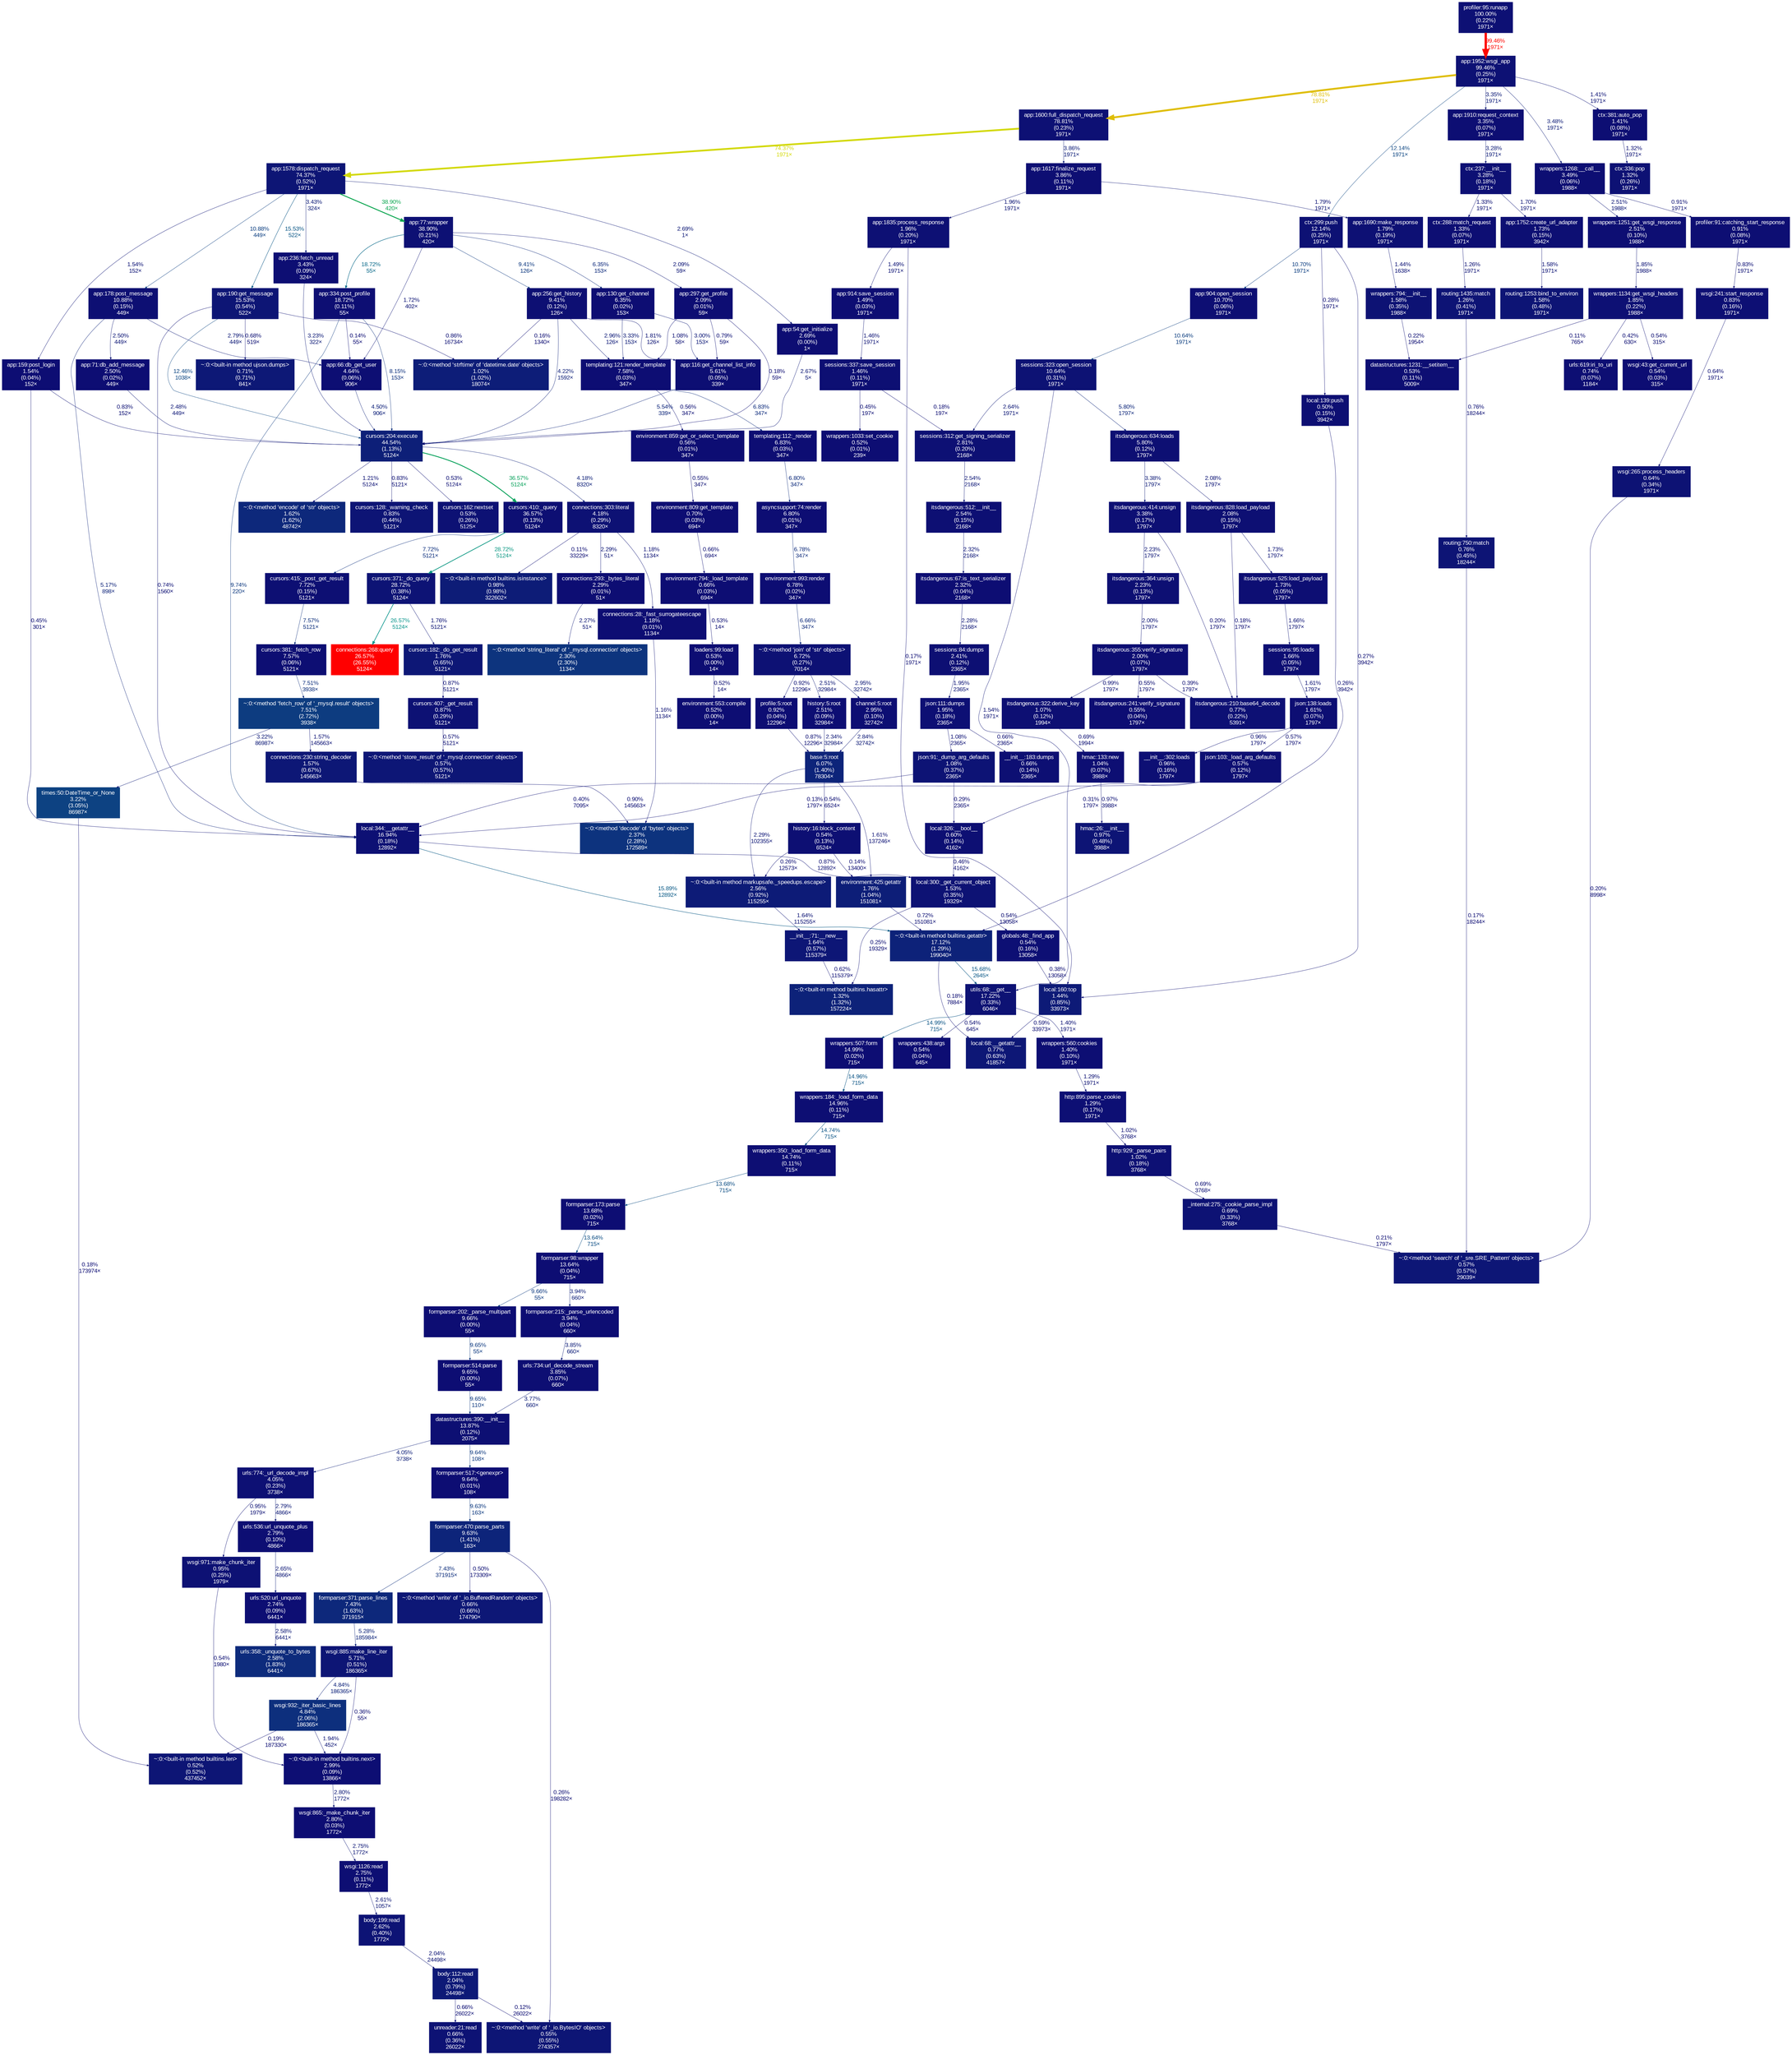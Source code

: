 digraph {
	graph [fontname=Arial, nodesep=0.125, ranksep=0.25];
	node [fontcolor=white, fontname=Arial, height=0, shape=box, style=filled, width=0];
	edge [fontname=Arial];
	2 [color="#0d2b7c", fontcolor="#ffffff", fontsize="10.00", label="urls:358:_unquote_to_bytes\n2.58%\n(1.83%)\n6441×", tooltip="/home/isucon/local/python/lib/python3.6/site-packages/werkzeug/urls.py"];
	3 [color="#0d337e", fontcolor="#ffffff", fontsize="10.00", label="~:0:<method 'decode' of 'bytes' objects>\n2.37%\n(2.28%)\n172589×", tooltip="~"];
	5 [color="#0d0e73", fontcolor="#ffffff", fontsize="10.00", label="urls:520:url_unquote\n2.74%\n(0.09%)\n6441×", tooltip="/home/isucon/local/python/lib/python3.6/site-packages/werkzeug/urls.py"];
	5 -> 2 [arrowsize="0.35", color="#0d1876", fontcolor="#0d1876", fontsize="10.00", label="2.58%\n6441×", labeldistance="0.50", penwidth="0.50"];
	10 [color="#0d0d73", fontcolor="#ffffff", fontsize="10.00", label="connections:28:_fast_surrogateescape\n1.18%\n(0.01%)\n1134×", tooltip="/home/isucon/local/python/lib/python3.6/site-packages/MySQLdb/connections.py"];
	10 -> 3 [arrowsize="0.35", color="#0d1274", fontcolor="#0d1274", fontsize="10.00", label="1.16%\n1134×", labeldistance="0.50", penwidth="0.50"];
	13 [color="#0d0e73", fontcolor="#ffffff", fontsize="10.00", label="itsdangerous:525:load_payload\n1.73%\n(0.05%)\n1797×", tooltip="/home/isucon/local/python/lib/python3.6/site-packages/itsdangerous.py"];
	13 -> 585 [arrowsize="0.35", color="#0d1475", fontcolor="#0d1475", fontsize="10.00", label="1.66%\n1797×", labeldistance="0.50", penwidth="0.50"];
	14 [color="#0d1776", fontcolor="#ffffff", fontsize="10.00", label="connections:230:string_decoder\n1.57%\n(0.67%)\n145663×", tooltip="/home/isucon/local/python/lib/python3.6/site-packages/MySQLdb/connections.py"];
	14 -> 3 [arrowsize="0.35", color="#0d1074", fontcolor="#0d1074", fontsize="10.00", label="0.90%\n145663×", labeldistance="0.50", penwidth="0.50"];
	15 [color="#0d247a", fontcolor="#ffffff", fontsize="10.00", label="formparser:470:parse_parts\n9.63%\n(1.41%)\n163×", tooltip="/home/isucon/local/python/lib/python3.6/site-packages/werkzeug/formparser.py"];
	15 -> 105 [arrowsize="0.35", color="#0d2e7c", fontcolor="#0d2e7c", fontsize="10.00", label="7.43%\n371915×", labeldistance="0.50", penwidth="0.50"];
	15 -> 494 [arrowsize="0.35", color="#0d0e73", fontcolor="#0d0e73", fontsize="10.00", label="0.26%\n198282×", labeldistance="0.50", penwidth="0.50"];
	15 -> 625 [arrowsize="0.35", color="#0d0f73", fontcolor="#0d0f73", fontsize="10.00", label="0.50%\n173309×", labeldistance="0.50", penwidth="0.50"];
	19 [color="#0d0e73", fontcolor="#ffffff", fontsize="10.00", label="urls:619:iri_to_uri\n0.74%\n(0.07%)\n1184×", tooltip="/home/isucon/local/python/lib/python3.6/site-packages/werkzeug/urls.py"];
	20 [color="#0d1074", fontcolor="#ffffff", fontsize="10.00", label="urls:774:_url_decode_impl\n4.05%\n(0.23%)\n3738×", tooltip="/home/isucon/local/python/lib/python3.6/site-packages/werkzeug/urls.py"];
	20 -> 31 [arrowsize="0.35", color="#0d1174", fontcolor="#0d1174", fontsize="10.00", label="0.95%\n1979×", labeldistance="0.50", penwidth="0.50"];
	20 -> 256 [arrowsize="0.35", color="#0d1976", fontcolor="#0d1976", fontsize="10.00", label="2.79%\n4866×", labeldistance="0.50", penwidth="0.50"];
	25 [color="#0d1174", fontcolor="#ffffff", fontsize="10.00", label="ctx:299:push\n12.14%\n(0.25%)\n1971×", tooltip="/home/isucon/local/python/lib/python3.6/site-packages/flask/ctx.py"];
	25 -> 26 [arrowsize="0.35", color="#0d0e73", fontcolor="#0d0e73", fontsize="10.00", label="0.28%\n1971×", labeldistance="0.50", penwidth="0.50"];
	25 -> 363 [arrowsize="0.35", color="#0d3e81", fontcolor="#0d3e81", fontsize="10.00", label="10.70%\n1971×", labeldistance="0.50", penwidth="0.50"];
	25 -> 390 [arrowsize="0.35", color="#0d0e73", fontcolor="#0d0e73", fontsize="10.00", label="0.27%\n3942×", labeldistance="0.50", penwidth="0.50"];
	26 [color="#0d0f73", fontcolor="#ffffff", fontsize="10.00", label="local:139:push\n0.50%\n(0.15%)\n3942×", tooltip="/home/isucon/local/python/lib/python3.6/site-packages/werkzeug/local.py"];
	26 -> 209 [arrowsize="0.35", color="#0d0e73", fontcolor="#0d0e73", fontsize="10.00", label="0.26%\n3942×", labeldistance="0.50", penwidth="0.50"];
	27 [color="#0d0d73", fontcolor="#ffffff", fontsize="10.00", label="wsgi:43:get_current_url\n0.54%\n(0.03%)\n315×", tooltip="/home/isucon/local/python/lib/python3.6/site-packages/werkzeug/wsgi.py"];
	29 [color="#0d1274", fontcolor="#ffffff", fontsize="10.00", label="wsgi:265:process_headers\n0.64%\n(0.34%)\n1971×", tooltip="/home/isucon/local/python/lib/python3.6/site-packages/gunicorn/http/wsgi.py"];
	29 -> 344 [arrowsize="0.35", color="#0d0e73", fontcolor="#0d0e73", fontsize="10.00", label="0.20%\n8998×", labeldistance="0.50", penwidth="0.50"];
	31 [color="#0d1174", fontcolor="#ffffff", fontsize="10.00", label="wsgi:971:make_chunk_iter\n0.95%\n(0.25%)\n1979×", tooltip="/home/isucon/local/python/lib/python3.6/site-packages/werkzeug/wsgi.py"];
	31 -> 327 [arrowsize="0.35", color="#0d0f73", fontcolor="#0d0f73", fontsize="10.00", label="0.54%\n1980×", labeldistance="0.50", penwidth="0.50"];
	33 [color="#0d0f73", fontcolor="#ffffff", fontsize="10.00", label="datastructures:390:__init__\n13.87%\n(0.12%)\n2075×", tooltip="/home/isucon/local/python/lib/python3.6/site-packages/werkzeug/datastructures.py"];
	33 -> 20 [arrowsize="0.35", color="#0d1e78", fontcolor="#0d1e78", fontsize="10.00", label="4.05%\n3738×", labeldistance="0.50", penwidth="0.50"];
	33 -> 631 [arrowsize="0.35", color="#0d397f", fontcolor="#0d397f", fontsize="10.00", label="9.64%\n108×", labeldistance="0.50", penwidth="0.50"];
	38 [color="#0d2f7d", fontcolor="#ffffff", fontsize="10.00", label="wsgi:932:_iter_basic_lines\n4.84%\n(2.06%)\n186365×", tooltip="/home/isucon/local/python/lib/python3.6/site-packages/werkzeug/wsgi.py"];
	38 -> 298 [arrowsize="0.35", color="#0d0e73", fontcolor="#0d0e73", fontsize="10.00", label="0.19%\n187330×", labeldistance="0.50", penwidth="0.50"];
	38 -> 327 [arrowsize="0.35", color="#0d1575", fontcolor="#0d1575", fontsize="10.00", label="1.94%\n452×", labeldistance="0.50", penwidth="0.50"];
	62 [color="#0d0d73", fontcolor="#ffffff", fontsize="10.00", label="profile:5:root\n0.92%\n(0.04%)\n12296×", tooltip="/home/isucon/isubata/webapp/python/templates/profile.html"];
	62 -> 807 [arrowsize="0.35", color="#0d1074", fontcolor="#0d1074", fontsize="10.00", label="0.87%\n12296×", labeldistance="0.50", penwidth="0.50"];
	64 [color="#0d1575", fontcolor="#ffffff", fontsize="10.00", label="app:190:get_message\n15.53%\n(0.54%)\n522×", tooltip="/home/isucon/isubata/webapp/python/app.py"];
	64 -> 149 [arrowsize="0.35", color="#0d4783", fontcolor="#0d4783", fontsize="10.00", label="12.46%\n1038×", labeldistance="0.50", penwidth="0.50"];
	64 -> 212 [arrowsize="0.35", color="#0d1074", fontcolor="#0d1074", fontsize="10.00", label="0.74%\n1560×", labeldistance="0.50", penwidth="0.50"];
	64 -> 935 [arrowsize="0.35", color="#0d1074", fontcolor="#0d1074", fontsize="10.00", label="0.68%\n519×", labeldistance="0.50", penwidth="0.50"];
	64 -> 938 [arrowsize="0.35", color="#0d1074", fontcolor="#0d1074", fontsize="10.00", label="0.86%\n16734×", labeldistance="0.50", penwidth="0.50"];
	71 [color="#0d0e73", fontcolor="#ffffff", fontsize="10.00", label="history:5:root\n2.51%\n(0.09%)\n32984×", tooltip="/home/isucon/isubata/webapp/python/templates/history.html"];
	71 -> 807 [arrowsize="0.35", color="#0d1776", fontcolor="#0d1776", fontsize="10.00", label="2.34%\n32984×", labeldistance="0.50", penwidth="0.50"];
	72 [color="#0d0f73", fontcolor="#ffffff", fontsize="10.00", label="app:256:get_history\n9.41%\n(0.12%)\n126×", tooltip="/home/isucon/isubata/webapp/python/app.py"];
	72 -> 149 [arrowsize="0.35", color="#0d1f78", fontcolor="#0d1f78", fontsize="10.00", label="4.22%\n1592×", labeldistance="0.50", penwidth="0.50"];
	72 -> 393 [arrowsize="0.35", color="#0d1977", fontcolor="#0d1977", fontsize="10.00", label="2.96%\n126×", labeldistance="0.50", penwidth="0.50"];
	72 -> 501 [arrowsize="0.35", color="#0d1475", fontcolor="#0d1475", fontsize="10.00", label="1.81%\n126×", labeldistance="0.50", penwidth="0.50"];
	72 -> 938 [arrowsize="0.35", color="#0d0d73", fontcolor="#0d0d73", fontsize="10.00", label="0.16%\n1340×", labeldistance="0.50", penwidth="0.50"];
	78 [color="#0d0e73", fontcolor="#ffffff", fontsize="10.00", label="channel:5:root\n2.95%\n(0.10%)\n32742×", tooltip="/home/isucon/isubata/webapp/python/templates/channel.html"];
	78 -> 807 [arrowsize="0.35", color="#0d1976", fontcolor="#0d1976", fontsize="10.00", label="2.84%\n32742×", labeldistance="0.50", penwidth="0.50"];
	83 [color="#0d1074", fontcolor="#ffffff", fontsize="10.00", label="profiler:95:runapp\n100.00%\n(0.22%)\n1971×", tooltip="/home/isucon/local/python/lib/python3.6/site-packages/werkzeug/contrib/profiler.py"];
	83 -> 352 [arrowsize="1.00", color="#fe0600", fontcolor="#fe0600", fontsize="10.00", label="99.46%\n1971×", labeldistance="3.98", penwidth="3.98"];
	86 [color="#0d1174", fontcolor="#ffffff", fontsize="10.00", label="ctx:336:pop\n1.32%\n(0.26%)\n1971×", tooltip="/home/isucon/local/python/lib/python3.6/site-packages/flask/ctx.py"];
	88 [color="#0d0e73", fontcolor="#ffffff", fontsize="10.00", label="ctx:381:auto_pop\n1.41%\n(0.08%)\n1971×", tooltip="/home/isucon/local/python/lib/python3.6/site-packages/flask/ctx.py"];
	88 -> 86 [arrowsize="0.35", color="#0d1274", fontcolor="#0d1274", fontsize="10.00", label="1.32%\n1971×", labeldistance="0.50", penwidth="0.50"];
	92 [color="#0d1274", fontcolor="#ffffff", fontsize="10.00", label="utils:68:__get__\n17.22%\n(0.33%)\n6046×", tooltip="/home/isucon/local/python/lib/python3.6/site-packages/werkzeug/utils.py"];
	92 -> 111 [arrowsize="0.35", color="#0d0f73", fontcolor="#0d0f73", fontsize="10.00", label="0.54%\n645×", labeldistance="0.50", penwidth="0.50"];
	92 -> 416 [arrowsize="0.39", color="#0c5586", fontcolor="#0c5586", fontsize="10.00", label="14.99%\n715×", labeldistance="0.60", penwidth="0.60"];
	92 -> 441 [arrowsize="0.35", color="#0d1375", fontcolor="#0d1375", fontsize="10.00", label="1.40%\n1971×", labeldistance="0.50", penwidth="0.50"];
	93 [color="#0d0f74", fontcolor="#ffffff", fontsize="10.00", label="http:895:parse_cookie\n1.29%\n(0.17%)\n1971×", tooltip="/home/isucon/local/python/lib/python3.6/site-packages/werkzeug/http.py"];
	93 -> 440 [arrowsize="0.35", color="#0d1174", fontcolor="#0d1174", fontsize="10.00", label="1.02%\n3768×", labeldistance="0.50", penwidth="0.50"];
	100 [color="#0d0e73", fontcolor="#ffffff", fontsize="10.00", label="wrappers:350:_load_form_data\n14.74%\n(0.11%)\n715×", tooltip="/home/isucon/local/python/lib/python3.6/site-packages/werkzeug/wrappers.py"];
	100 -> 521 [arrowsize="0.37", color="#0d4e84", fontcolor="#0d4e84", fontsize="10.00", label="13.68%\n715×", labeldistance="0.55", penwidth="0.55"];
	104 [color="#0d0d73", fontcolor="#ffffff", fontsize="10.00", label="formparser:202:_parse_multipart\n9.66%\n(0.00%)\n55×", tooltip="/home/isucon/local/python/lib/python3.6/site-packages/werkzeug/formparser.py"];
	104 -> 530 [arrowsize="0.35", color="#0d397f", fontcolor="#0d397f", fontsize="10.00", label="9.65%\n55×", labeldistance="0.50", penwidth="0.50"];
	105 [color="#0d287b", fontcolor="#ffffff", fontsize="10.00", label="formparser:371:parse_lines\n7.43%\n(1.63%)\n371915×", tooltip="/home/isucon/local/python/lib/python3.6/site-packages/werkzeug/formparser.py"];
	105 -> 328 [arrowsize="0.35", color="#0d247a", fontcolor="#0d247a", fontsize="10.00", label="5.28%\n185984×", labeldistance="0.50", penwidth="0.50"];
	106 [color="#0d0e73", fontcolor="#ffffff", fontsize="10.00", label="app:334:post_profile\n18.72%\n(0.11%)\n55×", tooltip="/home/isucon/isubata/webapp/python/app.py"];
	106 -> 149 [arrowsize="0.35", color="#0d317d", fontcolor="#0d317d", fontsize="10.00", label="8.15%\n153×", labeldistance="0.50", penwidth="0.50"];
	106 -> 212 [arrowsize="0.35", color="#0d397f", fontcolor="#0d397f", fontsize="10.00", label="9.74%\n220×", labeldistance="0.50", penwidth="0.50"];
	106 -> 536 [arrowsize="0.35", color="#0d0d73", fontcolor="#0d0d73", fontsize="10.00", label="0.14%\n55×", labeldistance="0.50", penwidth="0.50"];
	111 [color="#0d0d73", fontcolor="#ffffff", fontsize="10.00", label="wrappers:438:args\n0.54%\n(0.04%)\n645×", tooltip="/home/isucon/local/python/lib/python3.6/site-packages/werkzeug/wrappers.py"];
	117 [color="#0d0e73", fontcolor="#ffffff", fontsize="10.00", label="app:236:fetch_unread\n3.43%\n(0.09%)\n324×", tooltip="/home/isucon/isubata/webapp/python/app.py"];
	117 -> 149 [arrowsize="0.35", color="#0d1a77", fontcolor="#0d1a77", fontsize="10.00", label="3.23%\n322×", labeldistance="0.50", penwidth="0.50"];
	119 [color="#0d1375", fontcolor="#ffffff", fontsize="10.00", label="json:91:_dump_arg_defaults\n1.08%\n(0.37%)\n2365×", tooltip="/home/isucon/local/python/lib/python3.6/site-packages/flask/json.py"];
	119 -> 212 [arrowsize="0.35", color="#0d0e73", fontcolor="#0d0e73", fontsize="10.00", label="0.40%\n7095×", labeldistance="0.50", penwidth="0.50"];
	119 -> 394 [arrowsize="0.35", color="#0d0e73", fontcolor="#0d0e73", fontsize="10.00", label="0.29%\n2365×", labeldistance="0.50", penwidth="0.50"];
	120 [color="#0d0f73", fontcolor="#ffffff", fontsize="10.00", label="json:103:_load_arg_defaults\n0.57%\n(0.12%)\n1797×", tooltip="/home/isucon/local/python/lib/python3.6/site-packages/flask/json.py"];
	120 -> 212 [arrowsize="0.35", color="#0d0d73", fontcolor="#0d0d73", fontsize="10.00", label="0.13%\n1797×", labeldistance="0.50", penwidth="0.50"];
	120 -> 394 [arrowsize="0.35", color="#0d0e73", fontcolor="#0d0e73", fontsize="10.00", label="0.31%\n1797×", labeldistance="0.50", penwidth="0.50"];
	123 [color="#0d0f74", fontcolor="#ffffff", fontsize="10.00", label="json:111:dumps\n1.95%\n(0.18%)\n2365×", tooltip="/home/isucon/local/python/lib/python3.6/site-packages/flask/json.py"];
	123 -> 119 [arrowsize="0.35", color="#0d1174", fontcolor="#0d1174", fontsize="10.00", label="1.08%\n2365×", labeldistance="0.50", penwidth="0.50"];
	123 -> 413 [arrowsize="0.35", color="#0d0f74", fontcolor="#0d0f74", fontsize="10.00", label="0.66%\n2365×", labeldistance="0.50", penwidth="0.50"];
	124 [color="#0d1475", fontcolor="#ffffff", fontsize="10.00", label="routing:750:match\n0.76%\n(0.45%)\n18244×", tooltip="/home/isucon/local/python/lib/python3.6/site-packages/werkzeug/routing.py"];
	124 -> 344 [arrowsize="0.35", color="#0d0d73", fontcolor="#0d0d73", fontsize="10.00", label="0.17%\n18244×", labeldistance="0.50", penwidth="0.50"];
	137 [color="#0d1676", fontcolor="#ffffff", fontsize="10.00", label="__init__:71:__new__\n1.64%\n(0.57%)\n115379×", tooltip="/home/isucon/local/python/lib/python3.6/site-packages/markupsafe/__init__.py"];
	137 -> 224 [arrowsize="0.35", color="#0d0f74", fontcolor="#0d0f74", fontsize="10.00", label="0.62%\n115379×", labeldistance="0.50", penwidth="0.50"];
	144 [color="#0d287b", fontcolor="#ffffff", fontsize="10.00", label="~:0:<method 'encode' of 'str' objects>\n1.62%\n(1.62%)\n48742×", tooltip="~"];
	149 [color="#0d1f78", fontcolor="#ffffff", fontsize="10.00", label="cursors:204:execute\n44.54%\n(1.13%)\n5124×", tooltip="/home/isucon/local/python/lib/python3.6/site-packages/MySQLdb/cursors.py"];
	149 -> 144 [arrowsize="0.35", color="#0d1274", fontcolor="#0d1274", fontsize="10.00", label="1.21%\n5124×", labeldistance="0.50", penwidth="0.50"];
	149 -> 254 [arrowsize="0.35", color="#0d1f78", fontcolor="#0d1f78", fontsize="10.00", label="4.18%\n8320×", labeldistance="0.50", penwidth="0.50"];
	149 -> 452 [arrowsize="0.35", color="#0d1074", fontcolor="#0d1074", fontsize="10.00", label="0.83%\n5121×", labeldistance="0.50", penwidth="0.50"];
	149 -> 531 [arrowsize="0.35", color="#0d0f73", fontcolor="#0d0f73", fontsize="10.00", label="0.53%\n5124×", labeldistance="0.50", penwidth="0.50"];
	149 -> 538 [arrowsize="0.60", color="#0ba35d", fontcolor="#0ba35d", fontsize="10.00", label="36.57%\n5124×", labeldistance="1.46", penwidth="1.46"];
	152 [color="#0d0d73", fontcolor="#ffffff", fontsize="10.00", label="app:159:post_login\n1.54%\n(0.04%)\n152×", tooltip="/home/isucon/isubata/webapp/python/app.py"];
	152 -> 149 [arrowsize="0.35", color="#0d1074", fontcolor="#0d1074", fontsize="10.00", label="0.83%\n152×", labeldistance="0.50", penwidth="0.50"];
	152 -> 212 [arrowsize="0.35", color="#0d0f73", fontcolor="#0d0f73", fontsize="10.00", label="0.45%\n301×", labeldistance="0.50", penwidth="0.50"];
	157 [color="#0d1475", fontcolor="#ffffff", fontsize="10.00", label="routing:1253:bind_to_environ\n1.58%\n(0.48%)\n1971×", tooltip="/home/isucon/local/python/lib/python3.6/site-packages/werkzeug/routing.py"];
	159 [color="#0d0f74", fontcolor="#ffffff", fontsize="10.00", label="wsgi:241:start_response\n0.83%\n(0.16%)\n1971×", tooltip="/home/isucon/local/python/lib/python3.6/site-packages/gunicorn/http/wsgi.py"];
	159 -> 29 [arrowsize="0.35", color="#0d0f74", fontcolor="#0d0f74", fontsize="10.00", label="0.64%\n1971×", labeldistance="0.50", penwidth="0.50"];
	164 [color="#0d1174", fontcolor="#ffffff", fontsize="10.00", label="~:0:<method 'join' of 'str' objects>\n6.72%\n(0.27%)\n7014×", tooltip="~"];
	164 -> 62 [arrowsize="0.35", color="#0d1174", fontcolor="#0d1174", fontsize="10.00", label="0.92%\n12296×", labeldistance="0.50", penwidth="0.50"];
	164 -> 71 [arrowsize="0.35", color="#0d1776", fontcolor="#0d1776", fontsize="10.00", label="2.51%\n32984×", labeldistance="0.50", penwidth="0.50"];
	164 -> 78 [arrowsize="0.35", color="#0d1977", fontcolor="#0d1977", fontsize="10.00", label="2.95%\n32742×", labeldistance="0.50", penwidth="0.50"];
	173 [color="#0d0d73", fontcolor="#ffffff", fontsize="10.00", label="environment:993:render\n6.78%\n(0.02%)\n347×", tooltip="/home/isucon/local/python/lib/python3.6/site-packages/jinja2/environment.py"];
	173 -> 164 [arrowsize="0.35", color="#0d2a7b", fontcolor="#0d2a7b", fontsize="10.00", label="6.66%\n347×", labeldistance="0.50", penwidth="0.50"];
	180 [color="#0d1074", fontcolor="#ffffff", fontsize="10.00", label="wrappers:1134:get_wsgi_headers\n1.85%\n(0.22%)\n1988×", tooltip="/home/isucon/local/python/lib/python3.6/site-packages/werkzeug/wrappers.py"];
	180 -> 19 [arrowsize="0.35", color="#0d0e73", fontcolor="#0d0e73", fontsize="10.00", label="0.42%\n630×", labeldistance="0.50", penwidth="0.50"];
	180 -> 27 [arrowsize="0.35", color="#0d0f73", fontcolor="#0d0f73", fontsize="10.00", label="0.54%\n315×", labeldistance="0.50", penwidth="0.50"];
	180 -> 243 [arrowsize="0.35", color="#0d0d73", fontcolor="#0d0d73", fontsize="10.00", label="0.11%\n765×", labeldistance="0.50", penwidth="0.50"];
	185 [color="#0d1375", fontcolor="#ffffff", fontsize="10.00", label="routing:1435:match\n1.26%\n(0.41%)\n1971×", tooltip="/home/isucon/local/python/lib/python3.6/site-packages/werkzeug/routing.py"];
	185 -> 124 [arrowsize="0.35", color="#0d1074", fontcolor="#0d1074", fontsize="10.00", label="0.76%\n18244×", labeldistance="0.50", penwidth="0.50"];
	196 [color="#0d0f74", fontcolor="#ffffff", fontsize="10.00", label="__init__:302:loads\n0.96%\n(0.16%)\n1797×", tooltip="/home/isucon/local/python/lib/python3.6/json/__init__.py"];
	207 [color="#0d1475", fontcolor="#ffffff", fontsize="10.00", label="hmac:26:__init__\n0.97%\n(0.48%)\n3988×", tooltip="/home/isucon/local/python/lib/python3.6/hmac.py"];
	209 [color="#0d2279", fontcolor="#ffffff", fontsize="10.00", label="~:0:<built-in method builtins.getattr>\n17.12%\n(1.29%)\n199040×", tooltip="~"];
	209 -> 92 [arrowsize="0.40", color="#0c5987", fontcolor="#0c5987", fontsize="10.00", label="15.68%\n2645×", labeldistance="0.63", penwidth="0.63"];
	209 -> 381 [arrowsize="0.35", color="#0d0d73", fontcolor="#0d0d73", fontsize="10.00", label="0.18%\n7884×", labeldistance="0.50", penwidth="0.50"];
	212 [color="#0d1074", fontcolor="#ffffff", fontsize="10.00", label="local:344:__getattr__\n16.94%\n(0.18%)\n12892×", tooltip="/home/isucon/local/python/lib/python3.6/site-packages/werkzeug/local.py"];
	212 -> 209 [arrowsize="0.40", color="#0c5b87", fontcolor="#0c5b87", fontsize="10.00", label="15.89%\n12892×", labeldistance="0.64", penwidth="0.64"];
	212 -> 226 [arrowsize="0.35", color="#0d1074", fontcolor="#0d1074", fontsize="10.00", label="0.87%\n12892×", labeldistance="0.50", penwidth="0.50"];
	213 [color="#0d1575", fontcolor="#ffffff", fontsize="10.00", label="app:1578:dispatch_request\n74.37%\n(0.52%)\n1971×", tooltip="/home/isucon/local/python/lib/python3.6/site-packages/flask/app.py"];
	213 -> 64 [arrowsize="0.39", color="#0c5887", fontcolor="#0c5887", fontsize="10.00", label="15.53%\n522×", labeldistance="0.62", penwidth="0.62"];
	213 -> 117 [arrowsize="0.35", color="#0d1b77", fontcolor="#0d1b77", fontsize="10.00", label="3.43%\n324×", labeldistance="0.50", penwidth="0.50"];
	213 -> 152 [arrowsize="0.35", color="#0d1375", fontcolor="#0d1375", fontsize="10.00", label="1.54%\n152×", labeldistance="0.50", penwidth="0.50"];
	213 -> 400 [arrowsize="0.35", color="#0d3f81", fontcolor="#0d3f81", fontsize="10.00", label="10.88%\n449×", labeldistance="0.50", penwidth="0.50"];
	213 -> 405 [arrowsize="0.62", color="#0ba650", fontcolor="#0ba650", fontsize="10.00", label="38.90%\n420×", labeldistance="1.56", penwidth="1.56"];
	213 -> 502 [arrowsize="0.35", color="#0d1876", fontcolor="#0d1876", fontsize="10.00", label="2.69%\n1×", labeldistance="0.50", penwidth="0.50"];
	215 [color="#0d0d73", fontcolor="#ffffff", fontsize="10.00", label="formparser:98:wrapper\n13.64%\n(0.04%)\n715×", tooltip="/home/isucon/local/python/lib/python3.6/site-packages/werkzeug/formparser.py"];
	215 -> 104 [arrowsize="0.35", color="#0d397f", fontcolor="#0d397f", fontsize="10.00", label="9.66%\n55×", labeldistance="0.50", penwidth="0.50"];
	215 -> 522 [arrowsize="0.35", color="#0d1e78", fontcolor="#0d1e78", fontsize="10.00", label="3.94%\n660×", labeldistance="0.50", penwidth="0.50"];
	223 [color="#0d1e78", fontcolor="#ffffff", fontsize="10.00", label="environment:425:getattr\n1.76%\n(1.04%)\n151081×", tooltip="/home/isucon/local/python/lib/python3.6/site-packages/jinja2/environment.py"];
	223 -> 209 [arrowsize="0.35", color="#0d1074", fontcolor="#0d1074", fontsize="10.00", label="0.72%\n151081×", labeldistance="0.50", penwidth="0.50"];
	224 [color="#0d2279", fontcolor="#ffffff", fontsize="10.00", label="~:0:<built-in method builtins.hasattr>\n1.32%\n(1.32%)\n157224×", tooltip="~"];
	226 [color="#0d1274", fontcolor="#ffffff", fontsize="10.00", label="local:300:_get_current_object\n1.53%\n(0.35%)\n19329×", tooltip="/home/isucon/local/python/lib/python3.6/site-packages/werkzeug/local.py"];
	226 -> 224 [arrowsize="0.35", color="#0d0e73", fontcolor="#0d0e73", fontsize="10.00", label="0.25%\n19329×", labeldistance="0.50", penwidth="0.50"];
	226 -> 388 [arrowsize="0.35", color="#0d0f73", fontcolor="#0d0f73", fontsize="10.00", label="0.54%\n13058×", labeldistance="0.50", penwidth="0.50"];
	229 [color="#0d0d73", fontcolor="#ffffff", fontsize="10.00", label="wsgi:865:_make_chunk_iter\n2.80%\n(0.03%)\n1772×", tooltip="/home/isucon/local/python/lib/python3.6/site-packages/werkzeug/wsgi.py"];
	229 -> 302 [arrowsize="0.35", color="#0d1876", fontcolor="#0d1876", fontsize="10.00", label="2.75%\n1772×", labeldistance="0.50", penwidth="0.50"];
	236 [color="#0d1c77", fontcolor="#ffffff", fontsize="10.00", label="~:0:<built-in method builtins.isinstance>\n0.98%\n(0.98%)\n322602×", tooltip="~"];
	238 [color="#0d0d73", fontcolor="#ffffff", fontsize="10.00", label="itsdangerous:67:is_text_serializer\n2.32%\n(0.04%)\n2168×", tooltip="/home/isucon/local/python/lib/python3.6/site-packages/itsdangerous.py"];
	238 -> 354 [arrowsize="0.35", color="#0d1676", fontcolor="#0d1676", fontsize="10.00", label="2.28%\n2168×", labeldistance="0.50", penwidth="0.50"];
	239 [color="#0d1074", fontcolor="#ffffff", fontsize="10.00", label="app:1690:make_response\n1.79%\n(0.19%)\n1971×", tooltip="/home/isucon/local/python/lib/python3.6/site-packages/flask/app.py"];
	239 -> 251 [arrowsize="0.35", color="#0d1375", fontcolor="#0d1375", fontsize="10.00", label="1.44%\n1638×", labeldistance="0.50", penwidth="0.50"];
	243 [color="#0d0e73", fontcolor="#ffffff", fontsize="10.00", label="datastructures:1231:__setitem__\n0.53%\n(0.11%)\n5009×", tooltip="/home/isucon/local/python/lib/python3.6/site-packages/werkzeug/datastructures.py"];
	251 [color="#0d1274", fontcolor="#ffffff", fontsize="10.00", label="wrappers:794:__init__\n1.58%\n(0.35%)\n1988×", tooltip="/home/isucon/local/python/lib/python3.6/site-packages/werkzeug/wrappers.py"];
	251 -> 243 [arrowsize="0.35", color="#0d0e73", fontcolor="#0d0e73", fontsize="10.00", label="0.22%\n1954×", labeldistance="0.50", penwidth="0.50"];
	254 [color="#0d1174", fontcolor="#ffffff", fontsize="10.00", label="connections:303:literal\n4.18%\n(0.29%)\n8320×", tooltip="/home/isucon/local/python/lib/python3.6/site-packages/MySQLdb/connections.py"];
	254 -> 10 [arrowsize="0.35", color="#0d1274", fontcolor="#0d1274", fontsize="10.00", label="1.18%\n1134×", labeldistance="0.50", penwidth="0.50"];
	254 -> 236 [arrowsize="0.35", color="#0d0d73", fontcolor="#0d0d73", fontsize="10.00", label="0.11%\n33229×", labeldistance="0.50", penwidth="0.50"];
	254 -> 268 [arrowsize="0.35", color="#0d1676", fontcolor="#0d1676", fontsize="10.00", label="2.29%\n51×", labeldistance="0.50", penwidth="0.50"];
	255 [color="#ff0000", fontcolor="#ffffff", fontsize="10.00", label="connections:268:query\n26.57%\n(26.55%)\n5124×", tooltip="/home/isucon/local/python/lib/python3.6/site-packages/MySQLdb/connections.py"];
	256 [color="#0d0e73", fontcolor="#ffffff", fontsize="10.00", label="urls:536:url_unquote_plus\n2.79%\n(0.10%)\n4866×", tooltip="/home/isucon/local/python/lib/python3.6/site-packages/werkzeug/urls.py"];
	256 -> 5 [arrowsize="0.35", color="#0d1876", fontcolor="#0d1876", fontsize="10.00", label="2.65%\n4866×", labeldistance="0.50", penwidth="0.50"];
	258 [color="#0d1977", fontcolor="#ffffff", fontsize="10.00", label="body:112:read\n2.04%\n(0.79%)\n24498×", tooltip="/home/isucon/local/python/lib/python3.6/site-packages/gunicorn/http/body.py"];
	258 -> 493 [arrowsize="0.35", color="#0d0f74", fontcolor="#0d0f74", fontsize="10.00", label="0.66%\n26022×", labeldistance="0.50", penwidth="0.50"];
	258 -> 494 [arrowsize="0.35", color="#0d0d73", fontcolor="#0d0d73", fontsize="10.00", label="0.12%\n26022×", labeldistance="0.50", penwidth="0.50"];
	259 [color="#0d0e73", fontcolor="#ffffff", fontsize="10.00", label="json:138:loads\n1.61%\n(0.07%)\n1797×", tooltip="/home/isucon/local/python/lib/python3.6/site-packages/flask/json.py"];
	259 -> 120 [arrowsize="0.35", color="#0d0f73", fontcolor="#0d0f73", fontsize="10.00", label="0.57%\n1797×", labeldistance="0.50", penwidth="0.50"];
	259 -> 196 [arrowsize="0.35", color="#0d1174", fontcolor="#0d1174", fontsize="10.00", label="0.96%\n1797×", labeldistance="0.50", penwidth="0.50"];
	268 [color="#0d0d73", fontcolor="#ffffff", fontsize="10.00", label="connections:293:_bytes_literal\n2.29%\n(0.01%)\n51×", tooltip="/home/isucon/local/python/lib/python3.6/site-packages/MySQLdb/connections.py"];
	268 -> 552 [arrowsize="0.35", color="#0d1676", fontcolor="#0d1676", fontsize="10.00", label="2.27%\n51×", labeldistance="0.50", penwidth="0.50"];
	283 [color="#0d0d73", fontcolor="#ffffff", fontsize="10.00", label="environment:553:compile\n0.52%\n(0.00%)\n14×", tooltip="/home/isucon/local/python/lib/python3.6/site-packages/jinja2/environment.py"];
	284 [color="#0d0d73", fontcolor="#ffffff", fontsize="10.00", label="environment:809:get_template\n0.70%\n(0.03%)\n694×", tooltip="/home/isucon/local/python/lib/python3.6/site-packages/jinja2/environment.py"];
	284 -> 901 [arrowsize="0.35", color="#0d0f74", fontcolor="#0d0f74", fontsize="10.00", label="0.66%\n694×", labeldistance="0.50", penwidth="0.50"];
	285 [color="#0d0d73", fontcolor="#ffffff", fontsize="10.00", label="environment:859:get_or_select_template\n0.56%\n(0.01%)\n347×", tooltip="/home/isucon/local/python/lib/python3.6/site-packages/jinja2/environment.py"];
	285 -> 284 [arrowsize="0.35", color="#0d0f73", fontcolor="#0d0f73", fontsize="10.00", label="0.55%\n347×", labeldistance="0.50", penwidth="0.50"];
	298 [color="#0d1575", fontcolor="#ffffff", fontsize="10.00", label="~:0:<built-in method builtins.len>\n0.52%\n(0.52%)\n437452×", tooltip="~"];
	300 [color="#0d1274", fontcolor="#ffffff", fontsize="10.00", label="_internal:275:_cookie_parse_impl\n0.69%\n(0.33%)\n3768×", tooltip="/home/isucon/local/python/lib/python3.6/site-packages/werkzeug/_internal.py"];
	300 -> 344 [arrowsize="0.35", color="#0d0e73", fontcolor="#0d0e73", fontsize="10.00", label="0.21%\n1797×", labeldistance="0.50", penwidth="0.50"];
	302 [color="#0d0e73", fontcolor="#ffffff", fontsize="10.00", label="wsgi:1126:read\n2.75%\n(0.11%)\n1772×", tooltip="/home/isucon/local/python/lib/python3.6/site-packages/werkzeug/wsgi.py"];
	302 -> 306 [arrowsize="0.35", color="#0d1876", fontcolor="#0d1876", fontsize="10.00", label="2.61%\n1057×", labeldistance="0.50", penwidth="0.50"];
	306 [color="#0d1375", fontcolor="#ffffff", fontsize="10.00", label="body:199:read\n2.62%\n(0.40%)\n1772×", tooltip="/home/isucon/local/python/lib/python3.6/site-packages/gunicorn/http/body.py"];
	306 -> 258 [arrowsize="0.35", color="#0d1575", fontcolor="#0d1575", fontsize="10.00", label="2.04%\n24498×", labeldistance="0.50", penwidth="0.50"];
	308 [color="#0d1074", fontcolor="#ffffff", fontsize="10.00", label="itsdangerous:210:base64_decode\n0.77%\n(0.22%)\n5391×", tooltip="/home/isucon/local/python/lib/python3.6/site-packages/itsdangerous.py"];
	311 [color="#0d4282", fontcolor="#ffffff", fontsize="10.00", label="times:50:DateTime_or_None\n3.22%\n(3.05%)\n86987×", tooltip="/home/isucon/local/python/lib/python3.6/site-packages/MySQLdb/times.py"];
	311 -> 298 [arrowsize="0.35", color="#0d0d73", fontcolor="#0d0d73", fontsize="10.00", label="0.18%\n173974×", labeldistance="0.50", penwidth="0.50"];
	327 [color="#0d0e73", fontcolor="#ffffff", fontsize="10.00", label="~:0:<built-in method builtins.next>\n2.99%\n(0.09%)\n13866×", tooltip="~"];
	327 -> 229 [arrowsize="0.35", color="#0d1976", fontcolor="#0d1976", fontsize="10.00", label="2.80%\n1772×", labeldistance="0.50", penwidth="0.50"];
	328 [color="#0d1575", fontcolor="#ffffff", fontsize="10.00", label="wsgi:885:make_line_iter\n5.71%\n(0.51%)\n186365×", tooltip="/home/isucon/local/python/lib/python3.6/site-packages/werkzeug/wsgi.py"];
	328 -> 38 [arrowsize="0.35", color="#0d2279", fontcolor="#0d2279", fontsize="10.00", label="4.84%\n186365×", labeldistance="0.50", penwidth="0.50"];
	328 -> 327 [arrowsize="0.35", color="#0d0e73", fontcolor="#0d0e73", fontsize="10.00", label="0.36%\n55×", labeldistance="0.50", penwidth="0.50"];
	344 [color="#0d1676", fontcolor="#ffffff", fontsize="10.00", label="~:0:<method 'search' of '_sre.SRE_Pattern' objects>\n0.57%\n(0.57%)\n29039×", tooltip="~"];
	349 [color="#0d1074", fontcolor="#ffffff", fontsize="10.00", label="ctx:237:__init__\n3.28%\n(0.18%)\n1971×", tooltip="/home/isucon/local/python/lib/python3.6/site-packages/flask/ctx.py"];
	349 -> 351 [arrowsize="0.35", color="#0d1274", fontcolor="#0d1274", fontsize="10.00", label="1.33%\n1971×", labeldistance="0.50", penwidth="0.50"];
	349 -> 407 [arrowsize="0.35", color="#0d1475", fontcolor="#0d1475", fontsize="10.00", label="1.70%\n1971×", labeldistance="0.50", penwidth="0.50"];
	350 [color="#0d0e73", fontcolor="#ffffff", fontsize="10.00", label="app:1910:request_context\n3.35%\n(0.07%)\n1971×", tooltip="/home/isucon/local/python/lib/python3.6/site-packages/flask/app.py"];
	350 -> 349 [arrowsize="0.35", color="#0d1b77", fontcolor="#0d1b77", fontsize="10.00", label="3.28%\n1971×", labeldistance="0.50", penwidth="0.50"];
	351 [color="#0d0e73", fontcolor="#ffffff", fontsize="10.00", label="ctx:288:match_request\n1.33%\n(0.07%)\n1971×", tooltip="/home/isucon/local/python/lib/python3.6/site-packages/flask/ctx.py"];
	351 -> 185 [arrowsize="0.35", color="#0d1274", fontcolor="#0d1274", fontsize="10.00", label="1.26%\n1971×", labeldistance="0.50", penwidth="0.50"];
	352 [color="#0d1174", fontcolor="#ffffff", fontsize="10.00", label="app:1952:wsgi_app\n99.46%\n(0.25%)\n1971×", tooltip="/home/isucon/local/python/lib/python3.6/site-packages/flask/app.py"];
	352 -> 25 [arrowsize="0.35", color="#0d4682", fontcolor="#0d4682", fontsize="10.00", label="12.14%\n1971×", labeldistance="0.50", penwidth="0.50"];
	352 -> 88 [arrowsize="0.35", color="#0d1375", fontcolor="#0d1375", fontsize="10.00", label="1.41%\n1971×", labeldistance="0.50", penwidth="0.50"];
	352 -> 350 [arrowsize="0.35", color="#0d1b77", fontcolor="#0d1b77", fontsize="10.00", label="3.35%\n1971×", labeldistance="0.50", penwidth="0.50"];
	352 -> 366 [arrowsize="0.35", color="#0d1c77", fontcolor="#0d1c77", fontsize="10.00", label="3.48%\n1971×", labeldistance="0.50", penwidth="0.50"];
	352 -> 385 [arrowsize="0.89", color="#dfbe05", fontcolor="#dfbe05", fontsize="10.00", label="78.81%\n1971×", labeldistance="3.15", penwidth="3.15"];
	354 [color="#0d0f73", fontcolor="#ffffff", fontsize="10.00", label="sessions:84:dumps\n2.41%\n(0.12%)\n2365×", tooltip="/home/isucon/local/python/lib/python3.6/site-packages/flask/sessions.py"];
	354 -> 123 [arrowsize="0.35", color="#0d1575", fontcolor="#0d1575", fontsize="10.00", label="1.95%\n2365×", labeldistance="0.50", penwidth="0.50"];
	357 [color="#0d1274", fontcolor="#ffffff", fontsize="10.00", label="sessions:323:open_session\n10.64%\n(0.31%)\n1971×", tooltip="/home/isucon/local/python/lib/python3.6/site-packages/flask/sessions.py"];
	357 -> 92 [arrowsize="0.35", color="#0d1375", fontcolor="#0d1375", fontsize="10.00", label="1.54%\n1971×", labeldistance="0.50", penwidth="0.50"];
	357 -> 362 [arrowsize="0.35", color="#0d1876", fontcolor="#0d1876", fontsize="10.00", label="2.64%\n1971×", labeldistance="0.50", penwidth="0.50"];
	357 -> 515 [arrowsize="0.35", color="#0d267a", fontcolor="#0d267a", fontsize="10.00", label="5.80%\n1797×", labeldistance="0.50", penwidth="0.50"];
	358 [color="#0d1074", fontcolor="#ffffff", fontsize="10.00", label="app:1835:process_response\n1.96%\n(0.20%)\n1971×", tooltip="/home/isucon/local/python/lib/python3.6/site-packages/flask/app.py"];
	358 -> 364 [arrowsize="0.35", color="#0d1375", fontcolor="#0d1375", fontsize="10.00", label="1.49%\n1971×", labeldistance="0.50", penwidth="0.50"];
	358 -> 390 [arrowsize="0.35", color="#0d0d73", fontcolor="#0d0d73", fontsize="10.00", label="0.17%\n1971×", labeldistance="0.50", penwidth="0.50"];
	360 [color="#0d0f73", fontcolor="#ffffff", fontsize="10.00", label="sessions:337:save_session\n1.46%\n(0.11%)\n1971×", tooltip="/home/isucon/local/python/lib/python3.6/site-packages/flask/sessions.py"];
	360 -> 362 [arrowsize="0.35", color="#0d0d73", fontcolor="#0d0d73", fontsize="10.00", label="0.18%\n197×", labeldistance="0.50", penwidth="0.50"];
	360 -> 527 [arrowsize="0.35", color="#0d0f73", fontcolor="#0d0f73", fontsize="10.00", label="0.45%\n197×", labeldistance="0.50", penwidth="0.50"];
	362 [color="#0d1074", fontcolor="#ffffff", fontsize="10.00", label="sessions:312:get_signing_serializer\n2.81%\n(0.20%)\n2168×", tooltip="/home/isucon/local/python/lib/python3.6/site-packages/flask/sessions.py"];
	362 -> 367 [arrowsize="0.35", color="#0d1776", fontcolor="#0d1776", fontsize="10.00", label="2.54%\n2168×", labeldistance="0.50", penwidth="0.50"];
	363 [color="#0d0e73", fontcolor="#ffffff", fontsize="10.00", label="app:904:open_session\n10.70%\n(0.06%)\n1971×", tooltip="/home/isucon/local/python/lib/python3.6/site-packages/flask/app.py"];
	363 -> 357 [arrowsize="0.35", color="#0d3e80", fontcolor="#0d3e80", fontsize="10.00", label="10.64%\n1971×", labeldistance="0.50", penwidth="0.50"];
	364 [color="#0d0d73", fontcolor="#ffffff", fontsize="10.00", label="app:914:save_session\n1.49%\n(0.03%)\n1971×", tooltip="/home/isucon/local/python/lib/python3.6/site-packages/flask/app.py"];
	364 -> 360 [arrowsize="0.35", color="#0d1375", fontcolor="#0d1375", fontsize="10.00", label="1.46%\n1971×", labeldistance="0.50", penwidth="0.50"];
	365 [color="#0d0e73", fontcolor="#ffffff", fontsize="10.00", label="profiler:91:catching_start_response\n0.91%\n(0.08%)\n1971×", tooltip="/home/isucon/local/python/lib/python3.6/site-packages/werkzeug/contrib/profiler.py"];
	365 -> 159 [arrowsize="0.35", color="#0d1074", fontcolor="#0d1074", fontsize="10.00", label="0.83%\n1971×", labeldistance="0.50", penwidth="0.50"];
	366 [color="#0d0e73", fontcolor="#ffffff", fontsize="10.00", label="wrappers:1268:__call__\n3.49%\n(0.06%)\n1988×", tooltip="/home/isucon/local/python/lib/python3.6/site-packages/werkzeug/wrappers.py"];
	366 -> 365 [arrowsize="0.35", color="#0d1174", fontcolor="#0d1174", fontsize="10.00", label="0.91%\n1971×", labeldistance="0.50", penwidth="0.50"];
	366 -> 427 [arrowsize="0.35", color="#0d1776", fontcolor="#0d1776", fontsize="10.00", label="2.51%\n1988×", labeldistance="0.50", penwidth="0.50"];
	367 [color="#0d0f73", fontcolor="#ffffff", fontsize="10.00", label="itsdangerous:512:__init__\n2.54%\n(0.15%)\n2168×", tooltip="/home/isucon/local/python/lib/python3.6/site-packages/itsdangerous.py"];
	367 -> 238 [arrowsize="0.35", color="#0d1676", fontcolor="#0d1676", fontsize="10.00", label="2.32%\n2168×", labeldistance="0.50", penwidth="0.50"];
	370 [color="#0d0f73", fontcolor="#ffffff", fontsize="10.00", label="itsdangerous:322:derive_key\n1.07%\n(0.12%)\n1994×", tooltip="/home/isucon/local/python/lib/python3.6/site-packages/itsdangerous.py"];
	370 -> 517 [arrowsize="0.35", color="#0d1074", fontcolor="#0d1074", fontsize="10.00", label="0.69%\n1994×", labeldistance="0.50", penwidth="0.50"];
	373 [color="#0d0f73", fontcolor="#ffffff", fontsize="10.00", label="itsdangerous:364:unsign\n2.23%\n(0.13%)\n1797×", tooltip="/home/isucon/local/python/lib/python3.6/site-packages/itsdangerous.py"];
	373 -> 514 [arrowsize="0.35", color="#0d1575", fontcolor="#0d1575", fontsize="10.00", label="2.00%\n1797×", labeldistance="0.50", penwidth="0.50"];
	374 [color="#0d0f74", fontcolor="#ffffff", fontsize="10.00", label="itsdangerous:414:unsign\n3.38%\n(0.17%)\n1797×", tooltip="/home/isucon/local/python/lib/python3.6/site-packages/itsdangerous.py"];
	374 -> 308 [arrowsize="0.35", color="#0d0e73", fontcolor="#0d0e73", fontsize="10.00", label="0.20%\n1797×", labeldistance="0.50", penwidth="0.50"];
	374 -> 373 [arrowsize="0.35", color="#0d1676", fontcolor="#0d1676", fontsize="10.00", label="2.23%\n1797×", labeldistance="0.50", penwidth="0.50"];
	378 [color="#0d0e73", fontcolor="#ffffff", fontsize="10.00", label="wrappers:184:_load_form_data\n14.96%\n(0.11%)\n715×", tooltip="/home/isucon/local/python/lib/python3.6/site-packages/flask/wrappers.py"];
	378 -> 100 [arrowsize="0.38", color="#0c5486", fontcolor="#0c5486", fontsize="10.00", label="14.74%\n715×", labeldistance="0.59", penwidth="0.59"];
	381 [color="#0d1776", fontcolor="#ffffff", fontsize="10.00", label="local:68:__getattr__\n0.77%\n(0.63%)\n41857×", tooltip="/home/isucon/local/python/lib/python3.6/site-packages/werkzeug/local.py"];
	385 [color="#0d1074", fontcolor="#ffffff", fontsize="10.00", label="app:1600:full_dispatch_request\n78.81%\n(0.23%)\n1971×", tooltip="/home/isucon/local/python/lib/python3.6/site-packages/flask/app.py"];
	385 -> 213 [arrowsize="0.86", color="#d3d906", fontcolor="#d3d906", fontsize="10.00", label="74.37%\n1971×", labeldistance="2.97", penwidth="2.97"];
	385 -> 386 [arrowsize="0.35", color="#0d1d78", fontcolor="#0d1d78", fontsize="10.00", label="3.86%\n1971×", labeldistance="0.50", penwidth="0.50"];
	386 [color="#0d0e73", fontcolor="#ffffff", fontsize="10.00", label="app:1617:finalize_request\n3.86%\n(0.11%)\n1971×", tooltip="/home/isucon/local/python/lib/python3.6/site-packages/flask/app.py"];
	386 -> 239 [arrowsize="0.35", color="#0d1475", fontcolor="#0d1475", fontsize="10.00", label="1.79%\n1971×", labeldistance="0.50", penwidth="0.50"];
	386 -> 358 [arrowsize="0.35", color="#0d1575", fontcolor="#0d1575", fontsize="10.00", label="1.96%\n1971×", labeldistance="0.50", penwidth="0.50"];
	387 [color="#0d0d73", fontcolor="#ffffff", fontsize="10.00", label="templating:112:_render\n6.83%\n(0.03%)\n347×", tooltip="/home/isucon/local/python/lib/python3.6/site-packages/flask/templating.py"];
	387 -> 843 [arrowsize="0.35", color="#0d2b7b", fontcolor="#0d2b7b", fontsize="10.00", label="6.80%\n347×", labeldistance="0.50", penwidth="0.50"];
	388 [color="#0d0f74", fontcolor="#ffffff", fontsize="10.00", label="globals:48:_find_app\n0.54%\n(0.16%)\n13058×", tooltip="/home/isucon/local/python/lib/python3.6/site-packages/flask/globals.py"];
	388 -> 390 [arrowsize="0.35", color="#0d0e73", fontcolor="#0d0e73", fontsize="10.00", label="0.38%\n13058×", labeldistance="0.50", penwidth="0.50"];
	390 [color="#0d1a77", fontcolor="#ffffff", fontsize="10.00", label="local:160:top\n1.44%\n(0.85%)\n33973×", tooltip="/home/isucon/local/python/lib/python3.6/site-packages/werkzeug/local.py"];
	390 -> 381 [arrowsize="0.35", color="#0d0f74", fontcolor="#0d0f74", fontsize="10.00", label="0.59%\n33973×", labeldistance="0.50", penwidth="0.50"];
	393 [color="#0d0d73", fontcolor="#ffffff", fontsize="10.00", label="templating:121:render_template\n7.58%\n(0.03%)\n347×", tooltip="/home/isucon/local/python/lib/python3.6/site-packages/flask/templating.py"];
	393 -> 285 [arrowsize="0.35", color="#0d0f73", fontcolor="#0d0f73", fontsize="10.00", label="0.56%\n347×", labeldistance="0.50", penwidth="0.50"];
	393 -> 387 [arrowsize="0.35", color="#0d2b7c", fontcolor="#0d2b7c", fontsize="10.00", label="6.83%\n347×", labeldistance="0.50", penwidth="0.50"];
	394 [color="#0d0f73", fontcolor="#ffffff", fontsize="10.00", label="local:326:__bool__\n0.60%\n(0.14%)\n4162×", tooltip="/home/isucon/local/python/lib/python3.6/site-packages/werkzeug/local.py"];
	394 -> 226 [arrowsize="0.35", color="#0d0f73", fontcolor="#0d0f73", fontsize="10.00", label="0.46%\n4162×", labeldistance="0.50", penwidth="0.50"];
	400 [color="#0d0f73", fontcolor="#ffffff", fontsize="10.00", label="app:178:post_message\n10.88%\n(0.15%)\n449×", tooltip="/home/isucon/isubata/webapp/python/app.py"];
	400 -> 212 [arrowsize="0.35", color="#0d2379", fontcolor="#0d2379", fontsize="10.00", label="5.17%\n898×", labeldistance="0.50", penwidth="0.50"];
	400 -> 536 [arrowsize="0.35", color="#0d1976", fontcolor="#0d1976", fontsize="10.00", label="2.79%\n449×", labeldistance="0.50", penwidth="0.50"];
	400 -> 537 [arrowsize="0.35", color="#0d1776", fontcolor="#0d1776", fontsize="10.00", label="2.50%\n449×", labeldistance="0.50", penwidth="0.50"];
	402 [color="#0d0d73", fontcolor="#ffffff", fontsize="10.00", label="app:297:get_profile\n2.09%\n(0.01%)\n59×", tooltip="/home/isucon/isubata/webapp/python/app.py"];
	402 -> 149 [arrowsize="0.35", color="#0d0d73", fontcolor="#0d0d73", fontsize="10.00", label="0.18%\n59×", labeldistance="0.50", penwidth="0.50"];
	402 -> 393 [arrowsize="0.35", color="#0d1174", fontcolor="#0d1174", fontsize="10.00", label="1.08%\n58×", labeldistance="0.50", penwidth="0.50"];
	402 -> 501 [arrowsize="0.35", color="#0d1074", fontcolor="#0d1074", fontsize="10.00", label="0.79%\n59×", labeldistance="0.50", penwidth="0.50"];
	405 [color="#0d1074", fontcolor="#ffffff", fontsize="10.00", label="app:77:wrapper\n38.90%\n(0.21%)\n420×", tooltip="/home/isucon/isubata/webapp/python/app.py"];
	405 -> 72 [arrowsize="0.35", color="#0d387f", fontcolor="#0d387f", fontsize="10.00", label="9.41%\n126×", labeldistance="0.50", penwidth="0.50"];
	405 -> 106 [arrowsize="0.43", color="#0c6b8b", fontcolor="#0c6b8b", fontsize="10.00", label="18.72%\n55×", labeldistance="0.75", penwidth="0.75"];
	405 -> 402 [arrowsize="0.35", color="#0d1575", fontcolor="#0d1575", fontsize="10.00", label="2.09%\n59×", labeldistance="0.50", penwidth="0.50"];
	405 -> 536 [arrowsize="0.35", color="#0d1475", fontcolor="#0d1475", fontsize="10.00", label="1.72%\n402×", labeldistance="0.50", penwidth="0.50"];
	405 -> 817 [arrowsize="0.35", color="#0d297b", fontcolor="#0d297b", fontsize="10.00", label="6.35%\n153×", labeldistance="0.50", penwidth="0.50"];
	407 [color="#0d0f73", fontcolor="#ffffff", fontsize="10.00", label="app:1752:create_url_adapter\n1.73%\n(0.15%)\n3942×", tooltip="/home/isucon/local/python/lib/python3.6/site-packages/flask/app.py"];
	407 -> 157 [arrowsize="0.35", color="#0d1375", fontcolor="#0d1375", fontsize="10.00", label="1.58%\n1971×", labeldistance="0.50", penwidth="0.50"];
	413 [color="#0d0f73", fontcolor="#ffffff", fontsize="10.00", label="__init__:183:dumps\n0.66%\n(0.14%)\n2365×", tooltip="/home/isucon/local/python/lib/python3.6/json/__init__.py"];
	416 [color="#0d0d73", fontcolor="#ffffff", fontsize="10.00", label="wrappers:507:form\n14.99%\n(0.02%)\n715×", tooltip="/home/isucon/local/python/lib/python3.6/site-packages/werkzeug/wrappers.py"];
	416 -> 378 [arrowsize="0.39", color="#0c5586", fontcolor="#0c5586", fontsize="10.00", label="14.96%\n715×", labeldistance="0.60", penwidth="0.60"];
	427 [color="#0d0e73", fontcolor="#ffffff", fontsize="10.00", label="wrappers:1251:get_wsgi_response\n2.51%\n(0.10%)\n1988×", tooltip="/home/isucon/local/python/lib/python3.6/site-packages/werkzeug/wrappers.py"];
	427 -> 180 [arrowsize="0.35", color="#0d1475", fontcolor="#0d1475", fontsize="10.00", label="1.85%\n1988×", labeldistance="0.50", penwidth="0.50"];
	440 [color="#0d1074", fontcolor="#ffffff", fontsize="10.00", label="http:929:_parse_pairs\n1.02%\n(0.18%)\n3768×", tooltip="/home/isucon/local/python/lib/python3.6/site-packages/werkzeug/http.py"];
	440 -> 300 [arrowsize="0.35", color="#0d1074", fontcolor="#0d1074", fontsize="10.00", label="0.69%\n3768×", labeldistance="0.50", penwidth="0.50"];
	441 [color="#0d0e73", fontcolor="#ffffff", fontsize="10.00", label="wrappers:560:cookies\n1.40%\n(0.10%)\n1971×", tooltip="/home/isucon/local/python/lib/python3.6/site-packages/werkzeug/wrappers.py"];
	441 -> 93 [arrowsize="0.35", color="#0d1274", fontcolor="#0d1274", fontsize="10.00", label="1.29%\n1971×", labeldistance="0.50", penwidth="0.50"];
	451 [color="#0d0e73", fontcolor="#ffffff", fontsize="10.00", label="urls:734:url_decode_stream\n3.85%\n(0.07%)\n660×", tooltip="/home/isucon/local/python/lib/python3.6/site-packages/werkzeug/urls.py"];
	451 -> 33 [arrowsize="0.35", color="#0d1d78", fontcolor="#0d1d78", fontsize="10.00", label="3.77%\n660×", labeldistance="0.50", penwidth="0.50"];
	452 [color="#0d1475", fontcolor="#ffffff", fontsize="10.00", label="cursors:128:_warning_check\n0.83%\n(0.44%)\n5121×", tooltip="/home/isucon/local/python/lib/python3.6/site-packages/MySQLdb/cursors.py"];
	493 [color="#0d1274", fontcolor="#ffffff", fontsize="10.00", label="unreader:21:read\n0.66%\n(0.36%)\n26022×", tooltip="/home/isucon/local/python/lib/python3.6/site-packages/gunicorn/http/unreader.py"];
	494 [color="#0d1575", fontcolor="#ffffff", fontsize="10.00", label="~:0:<method 'write' of '_io.BytesIO' objects>\n0.55%\n(0.55%)\n274357×", tooltip="~"];
	501 [color="#0d0e73", fontcolor="#ffffff", fontsize="10.00", label="app:116:get_channel_list_info\n5.61%\n(0.05%)\n339×", tooltip="/home/isucon/isubata/webapp/python/app.py"];
	501 -> 149 [arrowsize="0.35", color="#0d257a", fontcolor="#0d257a", fontsize="10.00", label="5.54%\n339×", labeldistance="0.50", penwidth="0.50"];
	502 [color="#0d0d73", fontcolor="#ffffff", fontsize="10.00", label="app:54:get_initialize\n2.69%\n(0.00%)\n1×", tooltip="/home/isucon/isubata/webapp/python/app.py"];
	502 -> 149 [arrowsize="0.35", color="#0d1876", fontcolor="#0d1876", fontsize="10.00", label="2.67%\n5×", labeldistance="0.50", penwidth="0.50"];
	504 [color="#0d1375", fontcolor="#ffffff", fontsize="10.00", label="cursors:371:_do_query\n28.72%\n(0.38%)\n5124×", tooltip="/home/isucon/local/python/lib/python3.6/site-packages/MySQLdb/cursors.py"];
	504 -> 255 [arrowsize="0.52", color="#0c968d", fontcolor="#0c968d", fontsize="10.00", label="26.57%\n5124×", labeldistance="1.06", penwidth="1.06"];
	504 -> 533 [arrowsize="0.35", color="#0d1475", fontcolor="#0d1475", fontsize="10.00", label="1.76%\n5121×", labeldistance="0.50", penwidth="0.50"];
	512 [color="#0d0d73", fontcolor="#ffffff", fontsize="10.00", label="itsdangerous:241:verify_signature\n0.55%\n(0.04%)\n1797×", tooltip="/home/isucon/local/python/lib/python3.6/site-packages/itsdangerous.py"];
	514 [color="#0d0e73", fontcolor="#ffffff", fontsize="10.00", label="itsdangerous:355:verify_signature\n2.00%\n(0.07%)\n1797×", tooltip="/home/isucon/local/python/lib/python3.6/site-packages/itsdangerous.py"];
	514 -> 308 [arrowsize="0.35", color="#0d0e73", fontcolor="#0d0e73", fontsize="10.00", label="0.39%\n1797×", labeldistance="0.50", penwidth="0.50"];
	514 -> 370 [arrowsize="0.35", color="#0d1174", fontcolor="#0d1174", fontsize="10.00", label="0.99%\n1797×", labeldistance="0.50", penwidth="0.50"];
	514 -> 512 [arrowsize="0.35", color="#0d0f73", fontcolor="#0d0f73", fontsize="10.00", label="0.55%\n1797×", labeldistance="0.50", penwidth="0.50"];
	515 [color="#0d0f73", fontcolor="#ffffff", fontsize="10.00", label="itsdangerous:634:loads\n5.80%\n(0.12%)\n1797×", tooltip="/home/isucon/local/python/lib/python3.6/site-packages/itsdangerous.py"];
	515 -> 374 [arrowsize="0.35", color="#0d1b77", fontcolor="#0d1b77", fontsize="10.00", label="3.38%\n1797×", labeldistance="0.50", penwidth="0.50"];
	515 -> 574 [arrowsize="0.35", color="#0d1575", fontcolor="#0d1575", fontsize="10.00", label="2.08%\n1797×", labeldistance="0.50", penwidth="0.50"];
	517 [color="#0d0e73", fontcolor="#ffffff", fontsize="10.00", label="hmac:133:new\n1.04%\n(0.07%)\n3988×", tooltip="/home/isucon/local/python/lib/python3.6/hmac.py"];
	517 -> 207 [arrowsize="0.35", color="#0d1174", fontcolor="#0d1174", fontsize="10.00", label="0.97%\n3988×", labeldistance="0.50", penwidth="0.50"];
	521 [color="#0d0d73", fontcolor="#ffffff", fontsize="10.00", label="formparser:173:parse\n13.68%\n(0.02%)\n715×", tooltip="/home/isucon/local/python/lib/python3.6/site-packages/werkzeug/formparser.py"];
	521 -> 215 [arrowsize="0.37", color="#0d4e84", fontcolor="#0d4e84", fontsize="10.00", label="13.64%\n715×", labeldistance="0.55", penwidth="0.55"];
	522 [color="#0d0d73", fontcolor="#ffffff", fontsize="10.00", label="formparser:215:_parse_urlencoded\n3.94%\n(0.04%)\n660×", tooltip="/home/isucon/local/python/lib/python3.6/site-packages/werkzeug/formparser.py"];
	522 -> 451 [arrowsize="0.35", color="#0d1d78", fontcolor="#0d1d78", fontsize="10.00", label="3.85%\n660×", labeldistance="0.50", penwidth="0.50"];
	527 [color="#0d0d73", fontcolor="#ffffff", fontsize="10.00", label="wrappers:1033:set_cookie\n0.52%\n(0.01%)\n239×", tooltip="/home/isucon/local/python/lib/python3.6/site-packages/werkzeug/wrappers.py"];
	530 [color="#0d0d73", fontcolor="#ffffff", fontsize="10.00", label="formparser:514:parse\n9.65%\n(0.00%)\n55×", tooltip="/home/isucon/local/python/lib/python3.6/site-packages/werkzeug/formparser.py"];
	530 -> 33 [arrowsize="0.35", color="#0d397f", fontcolor="#0d397f", fontsize="10.00", label="9.65%\n110×", labeldistance="0.50", penwidth="0.50"];
	531 [color="#0d1174", fontcolor="#ffffff", fontsize="10.00", label="cursors:162:nextset\n0.53%\n(0.26%)\n5125×", tooltip="/home/isucon/local/python/lib/python3.6/site-packages/MySQLdb/cursors.py"];
	533 [color="#0d1776", fontcolor="#ffffff", fontsize="10.00", label="cursors:182:_do_get_result\n1.76%\n(0.65%)\n5121×", tooltip="/home/isucon/local/python/lib/python3.6/site-packages/MySQLdb/cursors.py"];
	533 -> 535 [arrowsize="0.35", color="#0d1074", fontcolor="#0d1074", fontsize="10.00", label="0.87%\n5121×", labeldistance="0.50", penwidth="0.50"];
	535 [color="#0d1174", fontcolor="#ffffff", fontsize="10.00", label="cursors:407:_get_result\n0.87%\n(0.29%)\n5121×", tooltip="/home/isucon/local/python/lib/python3.6/site-packages/MySQLdb/cursors.py"];
	535 -> 551 [arrowsize="0.35", color="#0d0f73", fontcolor="#0d0f73", fontsize="10.00", label="0.57%\n5121×", labeldistance="0.50", penwidth="0.50"];
	536 [color="#0d0e73", fontcolor="#ffffff", fontsize="10.00", label="app:66:db_get_user\n4.64%\n(0.06%)\n906×", tooltip="/home/isucon/isubata/webapp/python/app.py"];
	536 -> 149 [arrowsize="0.35", color="#0d2079", fontcolor="#0d2079", fontsize="10.00", label="4.50%\n906×", labeldistance="0.50", penwidth="0.50"];
	537 [color="#0d0d73", fontcolor="#ffffff", fontsize="10.00", label="app:71:db_add_message\n2.50%\n(0.02%)\n449×", tooltip="/home/isucon/isubata/webapp/python/app.py"];
	537 -> 149 [arrowsize="0.35", color="#0d1776", fontcolor="#0d1776", fontsize="10.00", label="2.48%\n449×", labeldistance="0.50", penwidth="0.50"];
	538 [color="#0d0f73", fontcolor="#ffffff", fontsize="10.00", label="cursors:410:_query\n36.57%\n(0.13%)\n5124×", tooltip="/home/isucon/local/python/lib/python3.6/site-packages/MySQLdb/cursors.py"];
	538 -> 504 [arrowsize="0.54", color="#0c9883", fontcolor="#0c9883", fontsize="10.00", label="28.72%\n5124×", labeldistance="1.15", penwidth="1.15"];
	538 -> 540 [arrowsize="0.35", color="#0d2f7d", fontcolor="#0d2f7d", fontsize="10.00", label="7.72%\n5121×", labeldistance="0.50", penwidth="0.50"];
	539 [color="#0d0e73", fontcolor="#ffffff", fontsize="10.00", label="cursors:381:_fetch_row\n7.57%\n(0.06%)\n5121×", tooltip="/home/isucon/local/python/lib/python3.6/site-packages/MySQLdb/cursors.py"];
	539 -> 545 [arrowsize="0.35", color="#0d2e7c", fontcolor="#0d2e7c", fontsize="10.00", label="7.51%\n3938×", labeldistance="0.50", penwidth="0.50"];
	540 [color="#0d0f73", fontcolor="#ffffff", fontsize="10.00", label="cursors:415:_post_get_result\n7.72%\n(0.15%)\n5121×", tooltip="/home/isucon/local/python/lib/python3.6/site-packages/MySQLdb/cursors.py"];
	540 -> 539 [arrowsize="0.35", color="#0d2f7c", fontcolor="#0d2f7c", fontsize="10.00", label="7.57%\n5121×", labeldistance="0.50", penwidth="0.50"];
	545 [color="#0d3c80", fontcolor="#ffffff", fontsize="10.00", label="~:0:<method 'fetch_row' of '_mysql.result' objects>\n7.51%\n(2.72%)\n3938×", tooltip="~"];
	545 -> 14 [arrowsize="0.35", color="#0d1375", fontcolor="#0d1375", fontsize="10.00", label="1.57%\n145663×", labeldistance="0.50", penwidth="0.50"];
	545 -> 311 [arrowsize="0.35", color="#0d1a77", fontcolor="#0d1a77", fontsize="10.00", label="3.22%\n86987×", labeldistance="0.50", penwidth="0.50"];
	551 [color="#0d1676", fontcolor="#ffffff", fontsize="10.00", label="~:0:<method 'store_result' of '_mysql.connection' objects>\n0.57%\n(0.57%)\n5121×", tooltip="~"];
	552 [color="#0d347e", fontcolor="#ffffff", fontsize="10.00", label="~:0:<method 'string_literal' of '_mysql.connection' objects>\n2.30%\n(2.30%)\n1134×", tooltip="~"];
	574 [color="#0d0f73", fontcolor="#ffffff", fontsize="10.00", label="itsdangerous:828:load_payload\n2.08%\n(0.15%)\n1797×", tooltip="/home/isucon/local/python/lib/python3.6/site-packages/itsdangerous.py"];
	574 -> 13 [arrowsize="0.35", color="#0d1475", fontcolor="#0d1475", fontsize="10.00", label="1.73%\n1797×", labeldistance="0.50", penwidth="0.50"];
	574 -> 308 [arrowsize="0.35", color="#0d0d73", fontcolor="#0d0d73", fontsize="10.00", label="0.18%\n1797×", labeldistance="0.50", penwidth="0.50"];
	585 [color="#0d0e73", fontcolor="#ffffff", fontsize="10.00", label="sessions:95:loads\n1.66%\n(0.05%)\n1797×", tooltip="/home/isucon/local/python/lib/python3.6/site-packages/flask/sessions.py"];
	585 -> 259 [arrowsize="0.35", color="#0d1375", fontcolor="#0d1375", fontsize="10.00", label="1.61%\n1797×", labeldistance="0.50", penwidth="0.50"];
	625 [color="#0d1776", fontcolor="#ffffff", fontsize="10.00", label="~:0:<method 'write' of '_io.BufferedRandom' objects>\n0.66%\n(0.66%)\n174790×", tooltip="~"];
	631 [color="#0d0d73", fontcolor="#ffffff", fontsize="10.00", label="formparser:517:<genexpr>\n9.64%\n(0.01%)\n108×", tooltip="/home/isucon/local/python/lib/python3.6/site-packages/werkzeug/formparser.py"];
	631 -> 15 [arrowsize="0.35", color="#0d397f", fontcolor="#0d397f", fontsize="10.00", label="9.63%\n163×", labeldistance="0.50", penwidth="0.50"];
	807 [color="#0d247a", fontcolor="#ffffff", fontsize="10.00", label="base:5:root\n6.07%\n(1.40%)\n78304×", tooltip="/home/isucon/isubata/webapp/python/templates/base.html"];
	807 -> 223 [arrowsize="0.35", color="#0d1375", fontcolor="#0d1375", fontsize="10.00", label="1.61%\n137246×", labeldistance="0.50", penwidth="0.50"];
	807 -> 891 [arrowsize="0.35", color="#0d1676", fontcolor="#0d1676", fontsize="10.00", label="2.29%\n102355×", labeldistance="0.50", penwidth="0.50"];
	807 -> 899 [arrowsize="0.35", color="#0d0f73", fontcolor="#0d0f73", fontsize="10.00", label="0.54%\n6524×", labeldistance="0.50", penwidth="0.50"];
	812 [color="#0d0d73", fontcolor="#ffffff", fontsize="10.00", label="loaders:99:load\n0.53%\n(0.00%)\n14×", tooltip="/home/isucon/local/python/lib/python3.6/site-packages/jinja2/loaders.py"];
	812 -> 283 [arrowsize="0.35", color="#0d0f73", fontcolor="#0d0f73", fontsize="10.00", label="0.52%\n14×", labeldistance="0.50", penwidth="0.50"];
	817 [color="#0d0d73", fontcolor="#ffffff", fontsize="10.00", label="app:130:get_channel\n6.35%\n(0.02%)\n153×", tooltip="/home/isucon/isubata/webapp/python/app.py"];
	817 -> 393 [arrowsize="0.35", color="#0d1b77", fontcolor="#0d1b77", fontsize="10.00", label="3.33%\n153×", labeldistance="0.50", penwidth="0.50"];
	817 -> 501 [arrowsize="0.35", color="#0d1977", fontcolor="#0d1977", fontsize="10.00", label="3.00%\n153×", labeldistance="0.50", penwidth="0.50"];
	843 [color="#0d0d73", fontcolor="#ffffff", fontsize="10.00", label="asyncsupport:74:render\n6.80%\n(0.01%)\n347×", tooltip="/home/isucon/local/python/lib/python3.6/site-packages/jinja2/asyncsupport.py"];
	843 -> 173 [arrowsize="0.35", color="#0d2b7b", fontcolor="#0d2b7b", fontsize="10.00", label="6.78%\n347×", labeldistance="0.50", penwidth="0.50"];
	891 [color="#0d1b77", fontcolor="#ffffff", fontsize="10.00", label="~:0:<built-in method markupsafe._speedups.escape>\n2.56%\n(0.92%)\n115255×", tooltip="~"];
	891 -> 137 [arrowsize="0.35", color="#0d1475", fontcolor="#0d1475", fontsize="10.00", label="1.64%\n115255×", labeldistance="0.50", penwidth="0.50"];
	899 [color="#0d0f73", fontcolor="#ffffff", fontsize="10.00", label="history:16:block_content\n0.54%\n(0.13%)\n6524×", tooltip="/home/isucon/isubata/webapp/python/templates/history.html"];
	899 -> 223 [arrowsize="0.35", color="#0d0d73", fontcolor="#0d0d73", fontsize="10.00", label="0.14%\n13400×", labeldistance="0.50", penwidth="0.50"];
	899 -> 891 [arrowsize="0.35", color="#0d0e73", fontcolor="#0d0e73", fontsize="10.00", label="0.26%\n12573×", labeldistance="0.50", penwidth="0.50"];
	901 [color="#0d0d73", fontcolor="#ffffff", fontsize="10.00", label="environment:794:_load_template\n0.66%\n(0.03%)\n694×", tooltip="/home/isucon/local/python/lib/python3.6/site-packages/jinja2/environment.py"];
	901 -> 812 [arrowsize="0.35", color="#0d0f73", fontcolor="#0d0f73", fontsize="10.00", label="0.53%\n14×", labeldistance="0.50", penwidth="0.50"];
	935 [color="#0d1876", fontcolor="#ffffff", fontsize="10.00", label="~:0:<built-in method ujson.dumps>\n0.71%\n(0.71%)\n841×", tooltip="~"];
	938 [color="#0d1d78", fontcolor="#ffffff", fontsize="10.00", label="~:0:<method 'strftime' of 'datetime.date' objects>\n1.02%\n(1.02%)\n18074×", tooltip="~"];
}
